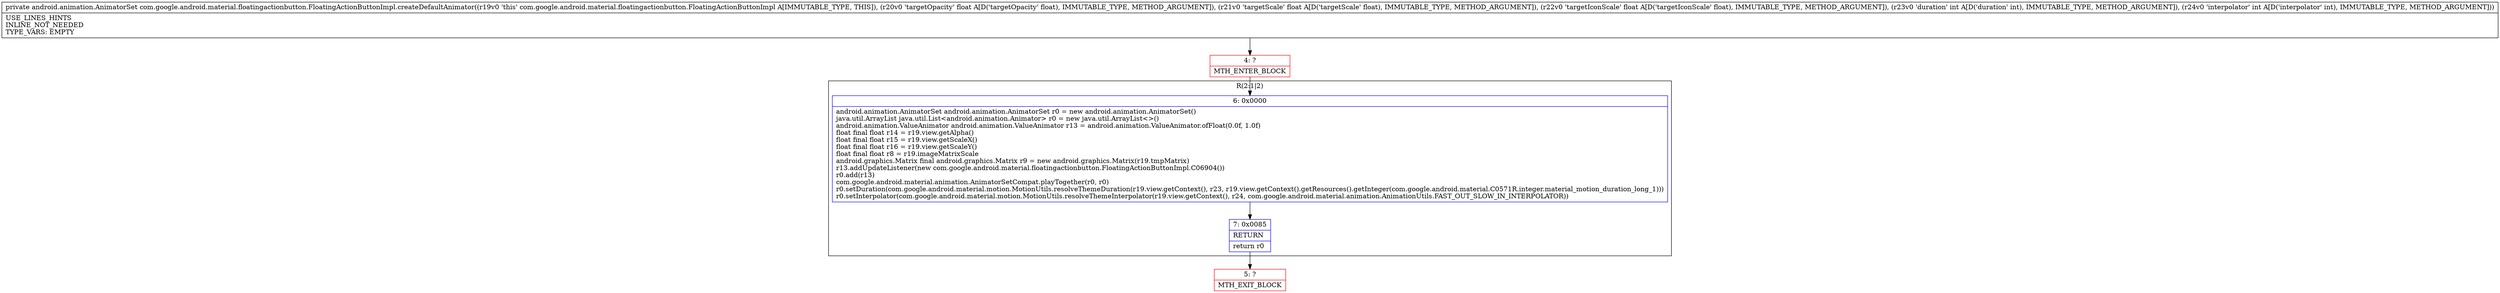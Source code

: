 digraph "CFG forcom.google.android.material.floatingactionbutton.FloatingActionButtonImpl.createDefaultAnimator(FFFII)Landroid\/animation\/AnimatorSet;" {
subgraph cluster_Region_2139922939 {
label = "R(2:1|2)";
node [shape=record,color=blue];
Node_6 [shape=record,label="{6\:\ 0x0000|android.animation.AnimatorSet android.animation.AnimatorSet r0 = new android.animation.AnimatorSet()\ljava.util.ArrayList java.util.List\<android.animation.Animator\> r0 = new java.util.ArrayList\<\>()\landroid.animation.ValueAnimator android.animation.ValueAnimator r13 = android.animation.ValueAnimator.ofFloat(0.0f, 1.0f)\lfloat final float r14 = r19.view.getAlpha()\lfloat final float r15 = r19.view.getScaleX()\lfloat final float r16 = r19.view.getScaleY()\lfloat final float r8 = r19.imageMatrixScale\landroid.graphics.Matrix final android.graphics.Matrix r9 = new android.graphics.Matrix(r19.tmpMatrix)\lr13.addUpdateListener(new com.google.android.material.floatingactionbutton.FloatingActionButtonImpl.C06904())\lr0.add(r13)\lcom.google.android.material.animation.AnimatorSetCompat.playTogether(r0, r0)\lr0.setDuration(com.google.android.material.motion.MotionUtils.resolveThemeDuration(r19.view.getContext(), r23, r19.view.getContext().getResources().getInteger(com.google.android.material.C0571R.integer.material_motion_duration_long_1)))\lr0.setInterpolator(com.google.android.material.motion.MotionUtils.resolveThemeInterpolator(r19.view.getContext(), r24, com.google.android.material.animation.AnimationUtils.FAST_OUT_SLOW_IN_INTERPOLATOR))\l}"];
Node_7 [shape=record,label="{7\:\ 0x0085|RETURN\l|return r0\l}"];
}
Node_4 [shape=record,color=red,label="{4\:\ ?|MTH_ENTER_BLOCK\l}"];
Node_5 [shape=record,color=red,label="{5\:\ ?|MTH_EXIT_BLOCK\l}"];
MethodNode[shape=record,label="{private android.animation.AnimatorSet com.google.android.material.floatingactionbutton.FloatingActionButtonImpl.createDefaultAnimator((r19v0 'this' com.google.android.material.floatingactionbutton.FloatingActionButtonImpl A[IMMUTABLE_TYPE, THIS]), (r20v0 'targetOpacity' float A[D('targetOpacity' float), IMMUTABLE_TYPE, METHOD_ARGUMENT]), (r21v0 'targetScale' float A[D('targetScale' float), IMMUTABLE_TYPE, METHOD_ARGUMENT]), (r22v0 'targetIconScale' float A[D('targetIconScale' float), IMMUTABLE_TYPE, METHOD_ARGUMENT]), (r23v0 'duration' int A[D('duration' int), IMMUTABLE_TYPE, METHOD_ARGUMENT]), (r24v0 'interpolator' int A[D('interpolator' int), IMMUTABLE_TYPE, METHOD_ARGUMENT]))  | USE_LINES_HINTS\lINLINE_NOT_NEEDED\lTYPE_VARS: EMPTY\l}"];
MethodNode -> Node_4;Node_6 -> Node_7;
Node_7 -> Node_5;
Node_4 -> Node_6;
}

